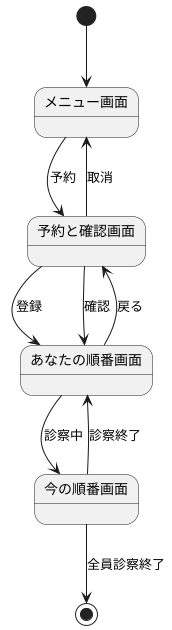 @startuml 診察予約
skinparam state {
    StartColor DeepSkyBlue
    EndColor DarkSeaGreen
}

[*] --> メニュー画面
メニュー画面 --> 予約と確認画面 : 予約
予約と確認画面 --> あなたの順番画面 : 登録
予約と確認画面 --> あなたの順番画面 : 確認
予約と確認画面 --> メニュー画面 : 取消
あなたの順番画面 --> 予約と確認画面 : 戻る
あなたの順番画面 --> 今の順番画面 : 診察中
今の順番画面 --> あなたの順番画面 : 診察終了
今の順番画面 --> [*] : 全員診察終了
@enduml
